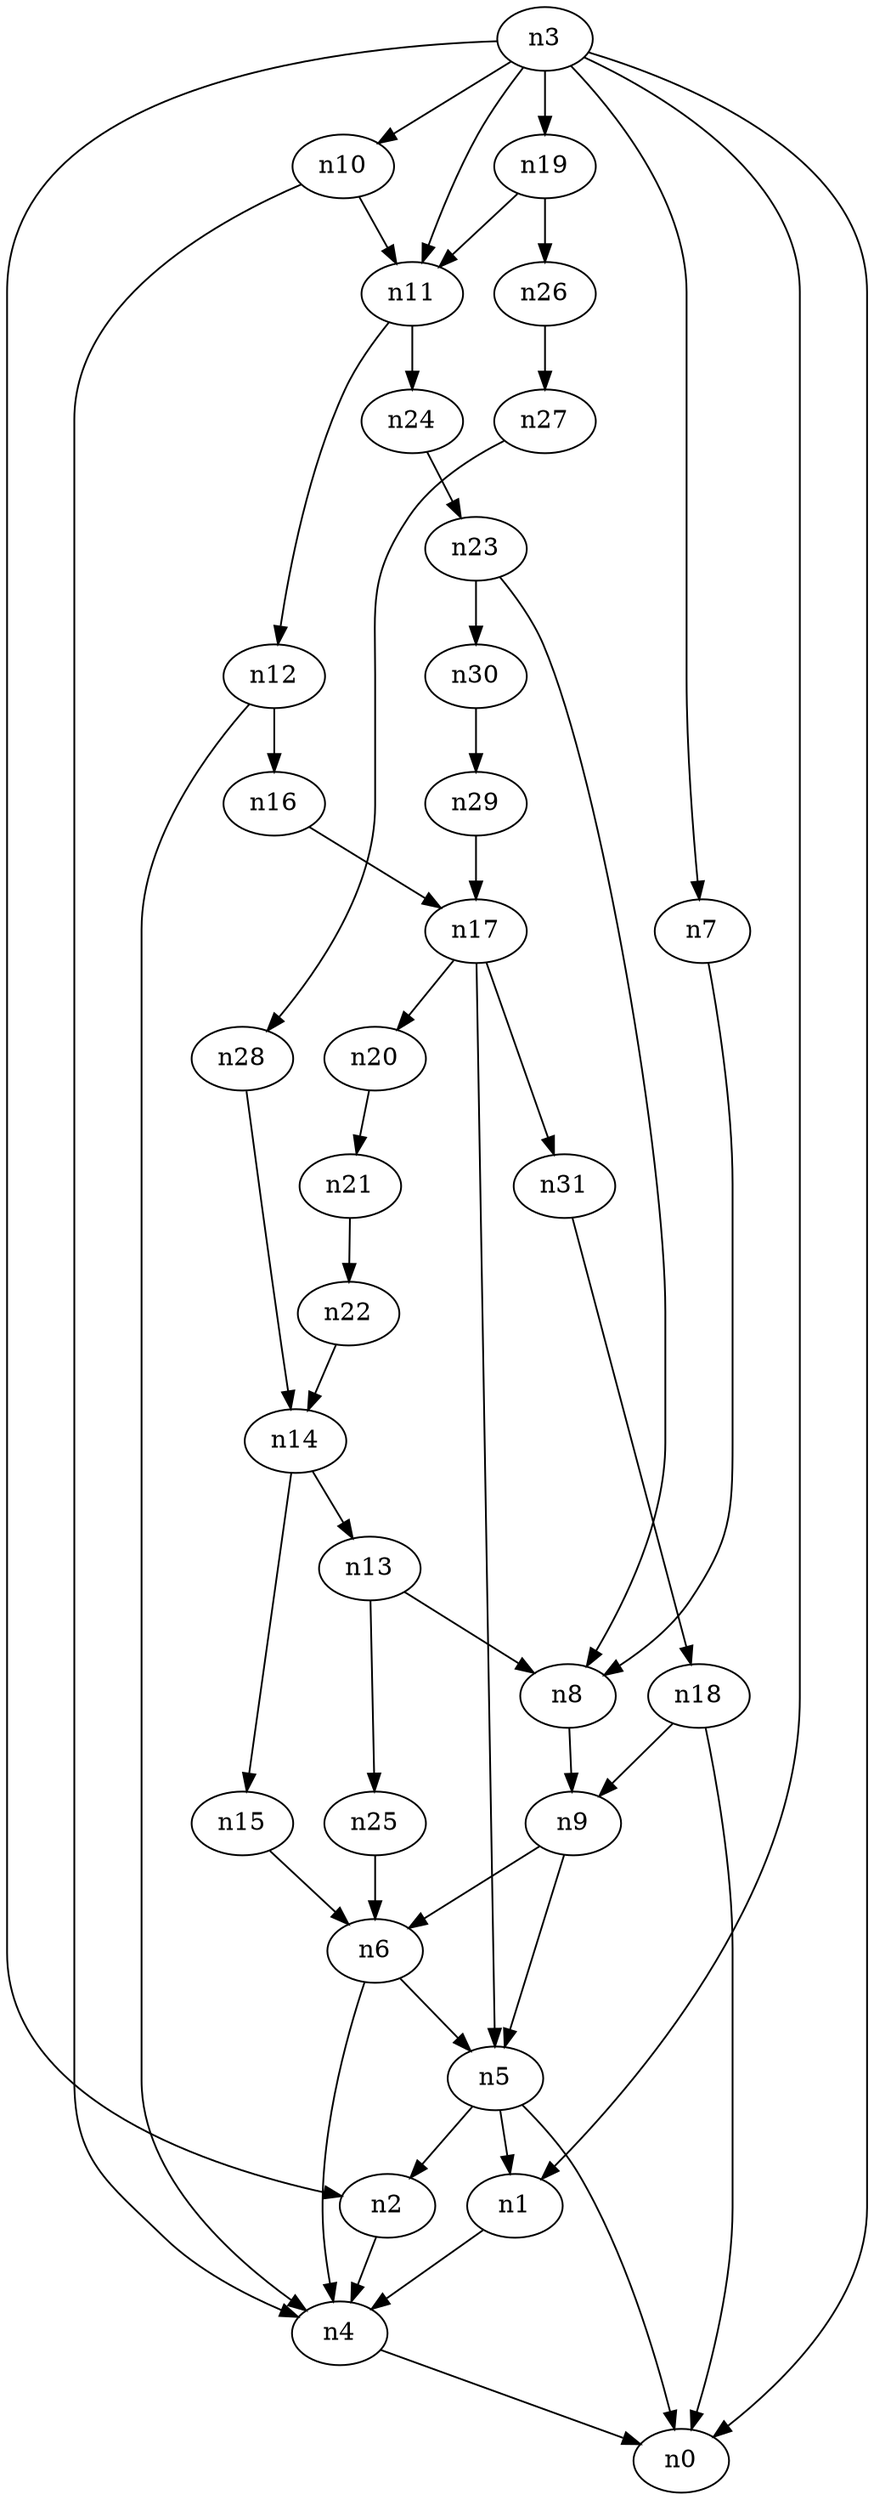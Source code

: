 digraph G {
	n1 -> n4	 [_graphml_id=e4];
	n2 -> n4	 [_graphml_id=e7];
	n3 -> n0	 [_graphml_id=e0];
	n3 -> n1	 [_graphml_id=e3];
	n3 -> n2	 [_graphml_id=e6];
	n3 -> n7	 [_graphml_id=e11];
	n3 -> n10	 [_graphml_id=e32];
	n3 -> n11	 [_graphml_id=e17];
	n3 -> n19	 [_graphml_id=e30];
	n4 -> n0	 [_graphml_id=e1];
	n5 -> n0	 [_graphml_id=e2];
	n5 -> n1	 [_graphml_id=e5];
	n5 -> n2	 [_graphml_id=e8];
	n6 -> n4	 [_graphml_id=e10];
	n6 -> n5	 [_graphml_id=e9];
	n7 -> n8	 [_graphml_id=e12];
	n8 -> n9	 [_graphml_id=e13];
	n9 -> n5	 [_graphml_id=e20];
	n9 -> n6	 [_graphml_id=e14];
	n10 -> n4	 [_graphml_id=e15];
	n10 -> n11	 [_graphml_id=e16];
	n11 -> n12	 [_graphml_id=e18];
	n11 -> n24	 [_graphml_id=e39];
	n12 -> n4	 [_graphml_id=e19];
	n12 -> n16	 [_graphml_id=e25];
	n13 -> n8	 [_graphml_id=e21];
	n13 -> n25	 [_graphml_id=e40];
	n14 -> n13	 [_graphml_id=e22];
	n14 -> n15	 [_graphml_id=e23];
	n15 -> n6	 [_graphml_id=e24];
	n16 -> n17	 [_graphml_id=e26];
	n17 -> n5	 [_graphml_id=e27];
	n17 -> n20	 [_graphml_id=e33];
	n17 -> n31	 [_graphml_id=e49];
	n18 -> n0	 [_graphml_id=e29];
	n18 -> n9	 [_graphml_id=e28];
	n19 -> n11	 [_graphml_id=e31];
	n19 -> n26	 [_graphml_id=e42];
	n20 -> n21	 [_graphml_id=e34];
	n21 -> n22	 [_graphml_id=e35];
	n22 -> n14	 [_graphml_id=e36];
	n23 -> n8	 [_graphml_id=e37];
	n23 -> n30	 [_graphml_id=e48];
	n24 -> n23	 [_graphml_id=e38];
	n25 -> n6	 [_graphml_id=e41];
	n26 -> n27	 [_graphml_id=e43];
	n27 -> n28	 [_graphml_id=e44];
	n28 -> n14	 [_graphml_id=e45];
	n29 -> n17	 [_graphml_id=e46];
	n30 -> n29	 [_graphml_id=e47];
	n31 -> n18	 [_graphml_id=e50];
}
